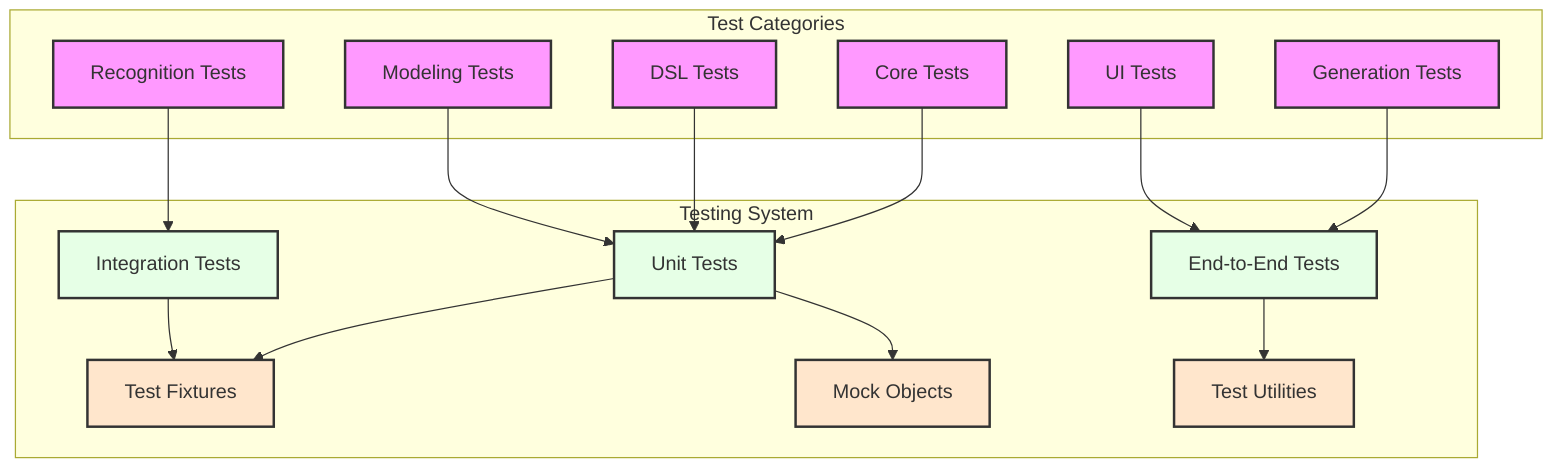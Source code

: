 graph TD
    %% Testing Infrastructure
    subgraph Testing ["Testing System"]
        direction TB
        UnitTests["Unit Tests"]
        IntegTests["Integration Tests"]
        E2ETests["End-to-End Tests"]
        TestFixtures["Test Fixtures"]
        MockObjects["Mock Objects"]
        TestUtils["Test Utilities"]
    end

    %% Test Categories
    subgraph TestTypes ["Test Categories"]
        CoreTests["Core Tests"]
        DSLTests["DSL Tests"]
        RecogTests["Recognition Tests"]
        ModelTests["Modeling Tests"]
        GenTests["Generation Tests"]
        UITests["UI Tests"]
    end

    %% Test Dependencies
    UnitTests --> TestFixtures
    UnitTests --> MockObjects
    IntegTests --> TestFixtures
    E2ETests --> TestUtils

    %% Test Coverage
    CoreTests --> UnitTests
    DSLTests --> UnitTests
    RecogTests --> IntegTests
    ModelTests --> UnitTests
    GenTests --> E2ETests
    UITests --> E2ETests

    %% Style definitions
    classDef default fill:#f9f,stroke:#333,stroke-width:2px;
    classDef test fill:#e6ffe6,stroke:#333,stroke-width:2px;
    classDef fixture fill:#ffe6cc,stroke:#333,stroke-width:2px;

    class UnitTests,IntegTests,E2ETests test;
    class TestFixtures,MockObjects,TestUtils fixture;